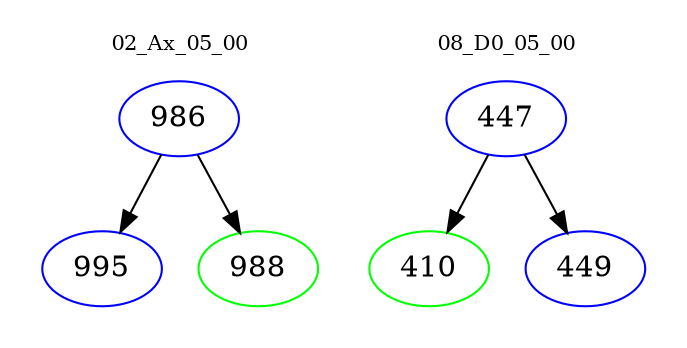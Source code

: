 digraph{
subgraph cluster_0 {
color = white
label = "02_Ax_05_00";
fontsize=10;
T0_986 [label="986", color="blue"]
T0_986 -> T0_995 [color="black"]
T0_995 [label="995", color="blue"]
T0_986 -> T0_988 [color="black"]
T0_988 [label="988", color="green"]
}
subgraph cluster_1 {
color = white
label = "08_D0_05_00";
fontsize=10;
T1_447 [label="447", color="blue"]
T1_447 -> T1_410 [color="black"]
T1_410 [label="410", color="green"]
T1_447 -> T1_449 [color="black"]
T1_449 [label="449", color="blue"]
}
}
